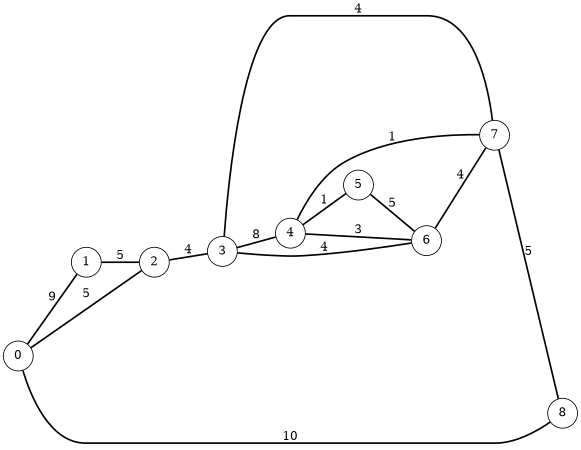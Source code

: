 graph A {
  rankdir=LR
size="5,3"
ratio="fill"
edge[style="bold"]
node[shape="circle"]
0 -- 1[label=9]
0 -- 2[label=5]
0 -- 8[label=10]
1 -- 2[label=5]
2 -- 3[label=4]
3 -- 4[label=8]
3 -- 6[label=4]
3 -- 7[label=4]
4 -- 5[label=1]
4 -- 6[label=3]
4 -- 7[label=1]
5 -- 6[label=5]
6 -- 7[label=4]
7 -- 8[label=5]
}
